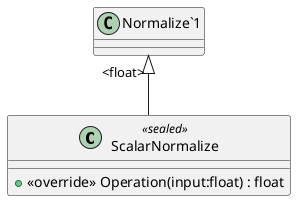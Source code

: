 @startuml
class ScalarNormalize <<sealed>> {
    + <<override>> Operation(input:float) : float
}
"Normalize`1" "<float>" <|-- ScalarNormalize
@enduml
